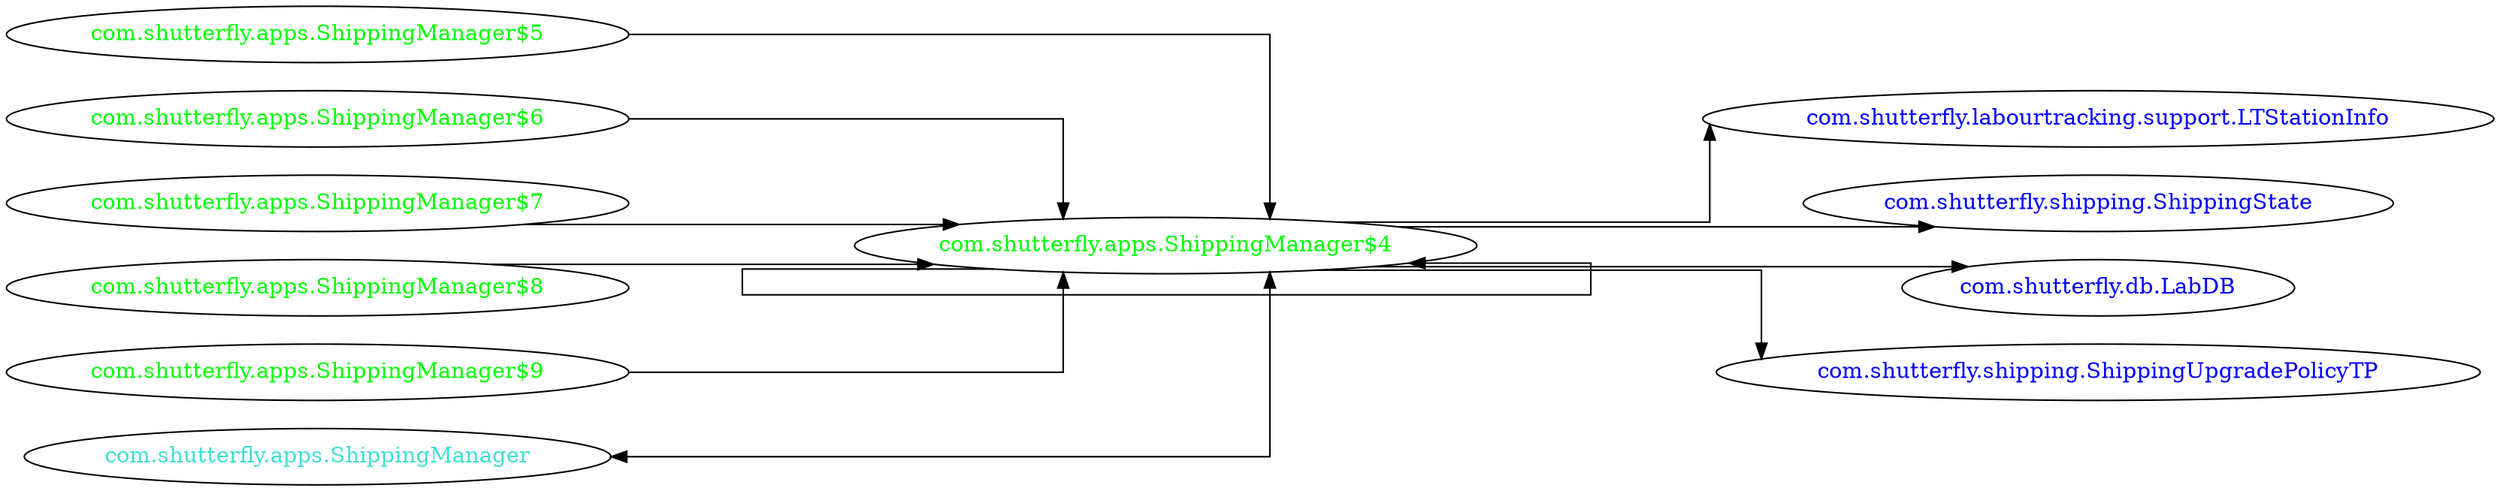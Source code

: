 digraph dependencyGraph {
 concentrate=true;
 ranksep="2.0";
 rankdir="LR"; 
 splines="ortho";
"com.shutterfly.apps.ShippingManager$4" [fontcolor="red"];
"com.shutterfly.labourtracking.support.LTStationInfo" [ fontcolor="blue" ];
"com.shutterfly.apps.ShippingManager$4"->"com.shutterfly.labourtracking.support.LTStationInfo";
"com.shutterfly.shipping.ShippingState" [ fontcolor="blue" ];
"com.shutterfly.apps.ShippingManager$4"->"com.shutterfly.shipping.ShippingState";
"com.shutterfly.db.LabDB" [ fontcolor="blue" ];
"com.shutterfly.apps.ShippingManager$4"->"com.shutterfly.db.LabDB";
"com.shutterfly.shipping.ShippingUpgradePolicyTP" [ fontcolor="blue" ];
"com.shutterfly.apps.ShippingManager$4"->"com.shutterfly.shipping.ShippingUpgradePolicyTP";
"com.shutterfly.apps.ShippingManager$4" [ fontcolor="green" ];
"com.shutterfly.apps.ShippingManager$4"->"com.shutterfly.apps.ShippingManager$4";
"com.shutterfly.apps.ShippingManager$5" [ fontcolor="green" ];
"com.shutterfly.apps.ShippingManager$5"->"com.shutterfly.apps.ShippingManager$4";
"com.shutterfly.apps.ShippingManager$6" [ fontcolor="green" ];
"com.shutterfly.apps.ShippingManager$6"->"com.shutterfly.apps.ShippingManager$4";
"com.shutterfly.apps.ShippingManager$7" [ fontcolor="green" ];
"com.shutterfly.apps.ShippingManager$7"->"com.shutterfly.apps.ShippingManager$4";
"com.shutterfly.apps.ShippingManager$8" [ fontcolor="green" ];
"com.shutterfly.apps.ShippingManager$8"->"com.shutterfly.apps.ShippingManager$4";
"com.shutterfly.apps.ShippingManager$9" [ fontcolor="green" ];
"com.shutterfly.apps.ShippingManager$9"->"com.shutterfly.apps.ShippingManager$4";
"com.shutterfly.apps.ShippingManager" [ fontcolor="turquoise" ];
"com.shutterfly.apps.ShippingManager"->"com.shutterfly.apps.ShippingManager$4" [dir=both];
}